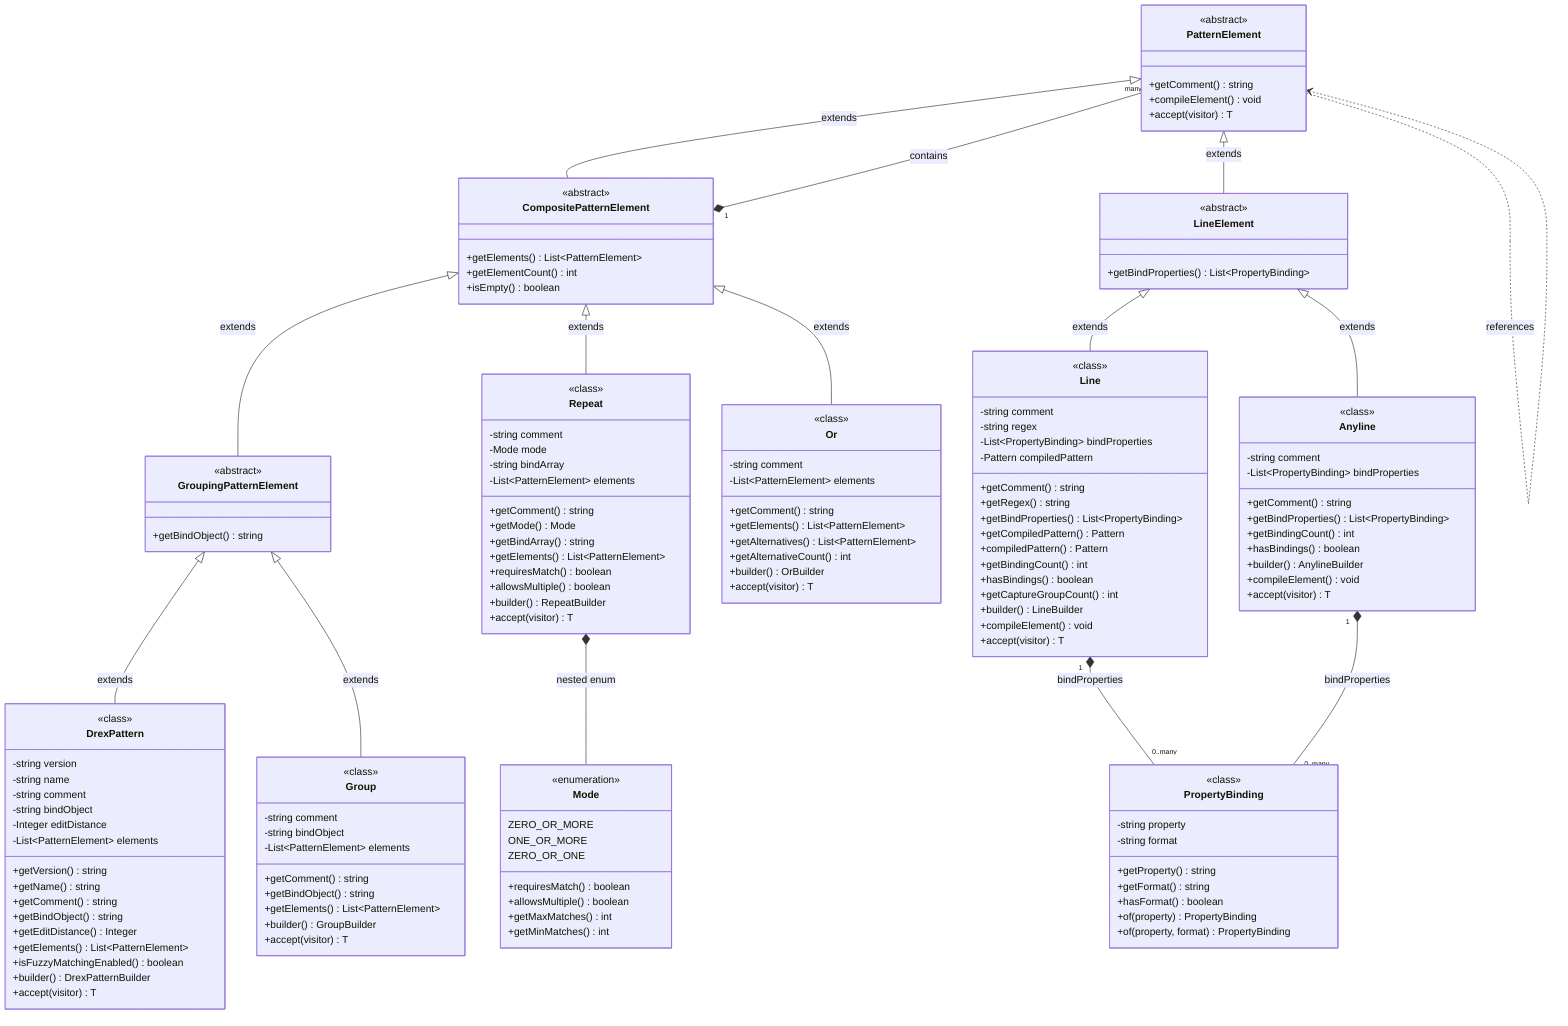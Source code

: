 classDiagram
    class PatternElement {
        <<abstract>>
        +getComment() string
        +compileElement() void
        +accept(visitor) T
    }

    class CompositePatternElement {
        <<abstract>>
        +getElements() List~PatternElement~
        +getElementCount() int
        +isEmpty() boolean
    }

    class GroupingPatternElement {
        <<abstract>>
        +getBindObject() string
    }

    class LineElement {
        <<abstract>>
        +getBindProperties() List~PropertyBinding~
    }

    class DrexPattern {
        <<class>>
        -string version
        -string name  
        -string comment
        -string bindObject
        -Integer editDistance
        -List~PatternElement~ elements
        +getVersion() string
        +getName() string
        +getComment() string
        +getBindObject() string
        +getEditDistance() Integer
        +getElements() List~PatternElement~
        +isFuzzyMatchingEnabled() boolean
        +builder() DrexPatternBuilder
        +accept(visitor) T
    }

    class Group {
        <<class>>
        -string comment
        -string bindObject
        -List~PatternElement~ elements
        +getComment() string
        +getBindObject() string
        +getElements() List~PatternElement~
        +builder() GroupBuilder
        +accept(visitor) T
    }

    class Repeat {
        <<class>>
        -string comment
        -Mode mode
        -string bindArray
        -List~PatternElement~ elements
        +getComment() string
        +getMode() Mode
        +getBindArray() string
        +getElements() List~PatternElement~
        +requiresMatch() boolean
        +allowsMultiple() boolean
        +builder() RepeatBuilder
        +accept(visitor) T
    }

    class Or {
        <<class>>
        -string comment
        -List~PatternElement~ elements
        +getComment() string
        +getElements() List~PatternElement~
        +getAlternatives() List~PatternElement~
        +getAlternativeCount() int
        +builder() OrBuilder
        +accept(visitor) T
    }

    class Line {
        <<class>>
        -string comment
        -string regex
        -List~PropertyBinding~ bindProperties
        -Pattern compiledPattern
        +getComment() string
        +getRegex() string
        +getBindProperties() List~PropertyBinding~
        +getCompiledPattern() Pattern
        +compiledPattern() Pattern
        +getBindingCount() int
        +hasBindings() boolean
        +getCaptureGroupCount() int
        +builder() LineBuilder
        +compileElement() void
        +accept(visitor) T
    }

    class Anyline {
        <<class>>
        -string comment
        -List~PropertyBinding~ bindProperties
        +getComment() string
        +getBindProperties() List~PropertyBinding~
        +getBindingCount() int
        +hasBindings() boolean
        +builder() AnylineBuilder
        +compileElement() void
        +accept(visitor) T
    }

    class Mode {
        <<enumeration>>
        ZERO_OR_MORE
        ONE_OR_MORE
        ZERO_OR_ONE
        +requiresMatch() boolean
        +allowsMultiple() boolean
        +getMaxMatches() int
        +getMinMatches() int
    }

    class PropertyBinding {
        <<class>>
        -string property
        -string format
        +getProperty() string
        +getFormat() string
        +hasFormat() boolean
        +of(property) PropertyBinding
        +of(property, format) PropertyBinding
    }


%% Relationships
    PatternElement <|-- CompositePatternElement : extends
    PatternElement <|-- LineElement : extends

    CompositePatternElement <|-- GroupingPatternElement : extends
    GroupingPatternElement <|-- DrexPattern : extends
    GroupingPatternElement <|-- Group : extends

    CompositePatternElement <|-- Repeat : extends
    CompositePatternElement <|-- Or : extends

    LineElement <|-- Line : extends
    LineElement <|-- Anyline : extends

    CompositePatternElement "1" *-- "many" PatternElement : contains

    Repeat *-- Mode : nested enum
    Line "1" *-- "0..many" PropertyBinding : bindProperties
    Anyline "1" *-- "0..many" PropertyBinding : bindProperties

%% Self-referencing for recursive structure
    PatternElement ..> PatternElement : references

%% Note: compiledPattern in Line is lazily initialized on first access